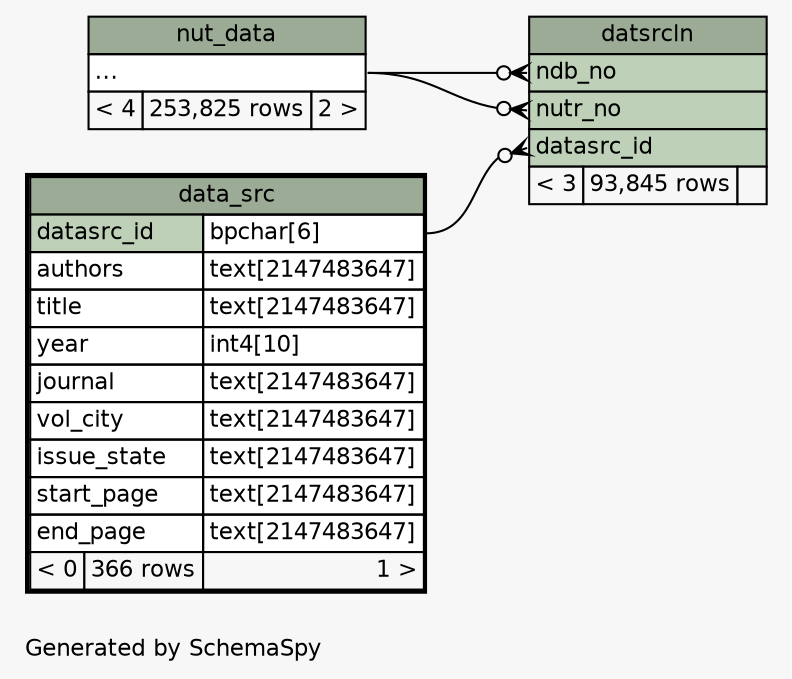 // dot 2.40.1 on Linux 5.4.0-80-generic
// SchemaSpy rev 590
digraph "twoDegreesRelationshipsDiagram" {
  graph [
    rankdir="RL"
    bgcolor="#f7f7f7"
    label="\nGenerated by SchemaSpy"
    labeljust="l"
    nodesep="0.18"
    ranksep="0.46"
    fontname="Helvetica"
    fontsize="11"
  ];
  node [
    fontname="Helvetica"
    fontsize="11"
    shape="plaintext"
  ];
  edge [
    arrowsize="0.8"
  ];
  "datsrcln":"datasrc_id":w -> "data_src":"datasrc_id.type":e [arrowhead=none dir=back arrowtail=crowodot];
  "datsrcln":"ndb_no":w -> "nut_data":"elipses":e [arrowhead=none dir=back arrowtail=crowodot];
  "datsrcln":"nutr_no":w -> "nut_data":"elipses":e [arrowhead=none dir=back arrowtail=crowodot];
  "data_src" [
    label=<
    <TABLE BORDER="2" CELLBORDER="1" CELLSPACING="0" BGCOLOR="#ffffff">
      <TR><TD COLSPAN="3" BGCOLOR="#9bab96" ALIGN="CENTER">data_src</TD></TR>
      <TR><TD PORT="datasrc_id" COLSPAN="2" BGCOLOR="#bed1b8" ALIGN="LEFT">datasrc_id</TD><TD PORT="datasrc_id.type" ALIGN="LEFT">bpchar[6]</TD></TR>
      <TR><TD PORT="authors" COLSPAN="2" ALIGN="LEFT">authors</TD><TD PORT="authors.type" ALIGN="LEFT">text[2147483647]</TD></TR>
      <TR><TD PORT="title" COLSPAN="2" ALIGN="LEFT">title</TD><TD PORT="title.type" ALIGN="LEFT">text[2147483647]</TD></TR>
      <TR><TD PORT="year" COLSPAN="2" ALIGN="LEFT">year</TD><TD PORT="year.type" ALIGN="LEFT">int4[10]</TD></TR>
      <TR><TD PORT="journal" COLSPAN="2" ALIGN="LEFT">journal</TD><TD PORT="journal.type" ALIGN="LEFT">text[2147483647]</TD></TR>
      <TR><TD PORT="vol_city" COLSPAN="2" ALIGN="LEFT">vol_city</TD><TD PORT="vol_city.type" ALIGN="LEFT">text[2147483647]</TD></TR>
      <TR><TD PORT="issue_state" COLSPAN="2" ALIGN="LEFT">issue_state</TD><TD PORT="issue_state.type" ALIGN="LEFT">text[2147483647]</TD></TR>
      <TR><TD PORT="start_page" COLSPAN="2" ALIGN="LEFT">start_page</TD><TD PORT="start_page.type" ALIGN="LEFT">text[2147483647]</TD></TR>
      <TR><TD PORT="end_page" COLSPAN="2" ALIGN="LEFT">end_page</TD><TD PORT="end_page.type" ALIGN="LEFT">text[2147483647]</TD></TR>
      <TR><TD ALIGN="LEFT" BGCOLOR="#f7f7f7">&lt; 0</TD><TD ALIGN="RIGHT" BGCOLOR="#f7f7f7">366 rows</TD><TD ALIGN="RIGHT" BGCOLOR="#f7f7f7">1 &gt;</TD></TR>
    </TABLE>>
    URL="data_src.html"
    tooltip="data_src"
  ];
  "datsrcln" [
    label=<
    <TABLE BORDER="0" CELLBORDER="1" CELLSPACING="0" BGCOLOR="#ffffff">
      <TR><TD COLSPAN="3" BGCOLOR="#9bab96" ALIGN="CENTER">datsrcln</TD></TR>
      <TR><TD PORT="ndb_no" COLSPAN="3" BGCOLOR="#bed1b8" ALIGN="LEFT">ndb_no</TD></TR>
      <TR><TD PORT="nutr_no" COLSPAN="3" BGCOLOR="#bed1b8" ALIGN="LEFT">nutr_no</TD></TR>
      <TR><TD PORT="datasrc_id" COLSPAN="3" BGCOLOR="#bed1b8" ALIGN="LEFT">datasrc_id</TD></TR>
      <TR><TD ALIGN="LEFT" BGCOLOR="#f7f7f7">&lt; 3</TD><TD ALIGN="RIGHT" BGCOLOR="#f7f7f7">93,845 rows</TD><TD ALIGN="RIGHT" BGCOLOR="#f7f7f7">  </TD></TR>
    </TABLE>>
    URL="datsrcln.html"
    tooltip="datsrcln"
  ];
  "nut_data" [
    label=<
    <TABLE BORDER="0" CELLBORDER="1" CELLSPACING="0" BGCOLOR="#ffffff">
      <TR><TD COLSPAN="3" BGCOLOR="#9bab96" ALIGN="CENTER">nut_data</TD></TR>
      <TR><TD PORT="elipses" COLSPAN="3" ALIGN="LEFT">...</TD></TR>
      <TR><TD ALIGN="LEFT" BGCOLOR="#f7f7f7">&lt; 4</TD><TD ALIGN="RIGHT" BGCOLOR="#f7f7f7">253,825 rows</TD><TD ALIGN="RIGHT" BGCOLOR="#f7f7f7">2 &gt;</TD></TR>
    </TABLE>>
    URL="nut_data.html"
    tooltip="nut_data"
  ];
}
